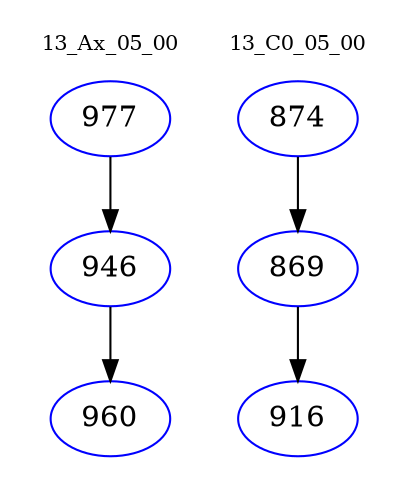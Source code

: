 digraph{
subgraph cluster_0 {
color = white
label = "13_Ax_05_00";
fontsize=10;
T0_977 [label="977", color="blue"]
T0_977 -> T0_946 [color="black"]
T0_946 [label="946", color="blue"]
T0_946 -> T0_960 [color="black"]
T0_960 [label="960", color="blue"]
}
subgraph cluster_1 {
color = white
label = "13_C0_05_00";
fontsize=10;
T1_874 [label="874", color="blue"]
T1_874 -> T1_869 [color="black"]
T1_869 [label="869", color="blue"]
T1_869 -> T1_916 [color="black"]
T1_916 [label="916", color="blue"]
}
}
